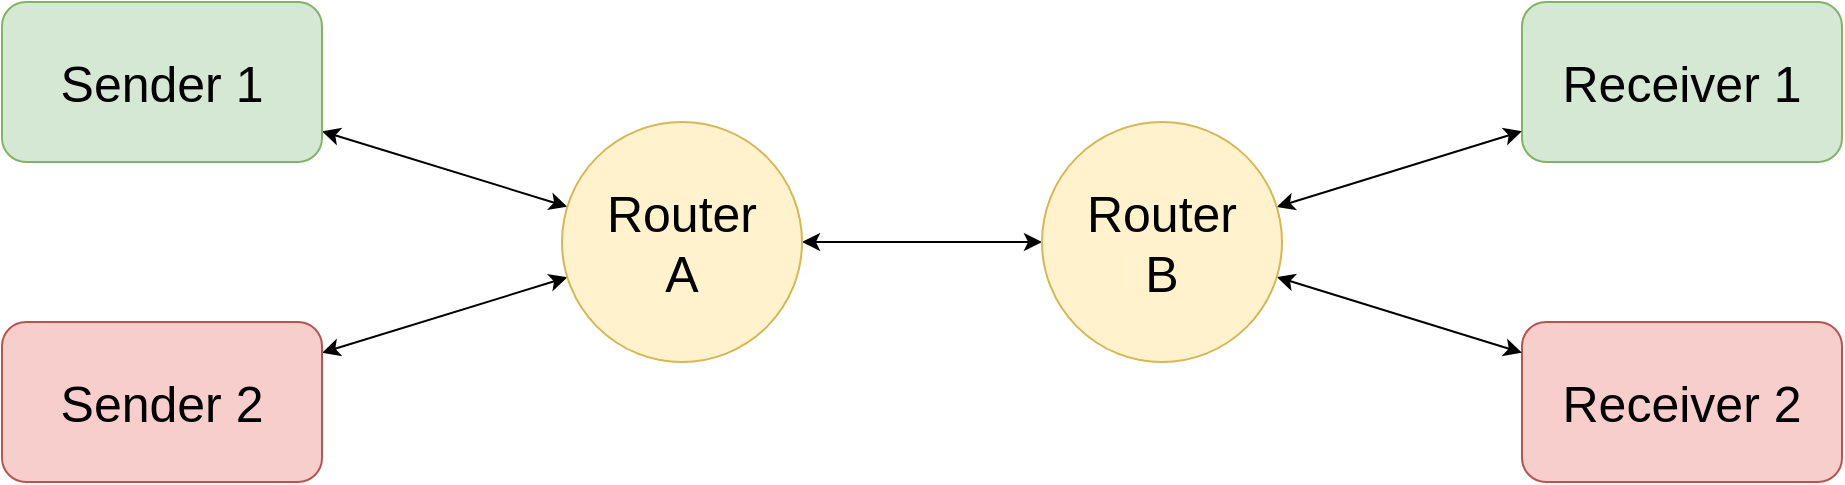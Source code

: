 <mxfile version="16.5.5" type="device"><diagram id="4-Eexl7ycAONSdmFLFK7" name="Page-1"><mxGraphModel dx="1418" dy="750" grid="1" gridSize="10" guides="1" tooltips="1" connect="1" arrows="1" fold="1" page="1" pageScale="1" pageWidth="850" pageHeight="1100" math="0" shadow="0"><root><mxCell id="0"/><mxCell id="1" parent="0"/><mxCell id="D3B2QtIwEZs7hfui5433-13" style="edgeStyle=none;rounded=0;orthogonalLoop=1;jettySize=auto;html=1;fontSize=25;startArrow=classic;startFill=1;" edge="1" parent="1" source="D3B2QtIwEZs7hfui5433-2" target="D3B2QtIwEZs7hfui5433-6"><mxGeometry relative="1" as="geometry"/></mxCell><mxCell id="D3B2QtIwEZs7hfui5433-2" value="&lt;font style=&quot;font-size: 25px&quot;&gt;Sender 2&lt;br&gt;&lt;/font&gt;" style="rounded=1;whiteSpace=wrap;html=1;fillColor=#f8cecc;strokeColor=#b85450;" vertex="1" parent="1"><mxGeometry y="320" width="160" height="80" as="geometry"/></mxCell><mxCell id="D3B2QtIwEZs7hfui5433-14" style="edgeStyle=none;rounded=0;orthogonalLoop=1;jettySize=auto;html=1;fontSize=25;startArrow=classic;startFill=1;" edge="1" parent="1" source="D3B2QtIwEZs7hfui5433-3" target="D3B2QtIwEZs7hfui5433-6"><mxGeometry relative="1" as="geometry"/></mxCell><mxCell id="D3B2QtIwEZs7hfui5433-3" value="&lt;font style=&quot;font-size: 25px&quot;&gt;Sender 1&lt;br&gt;&lt;/font&gt;" style="rounded=1;whiteSpace=wrap;html=1;fillColor=#d5e8d4;strokeColor=#82b366;" vertex="1" parent="1"><mxGeometry y="160" width="160" height="80" as="geometry"/></mxCell><mxCell id="D3B2QtIwEZs7hfui5433-4" value="&lt;font style=&quot;font-size: 25px&quot;&gt;Receiver 2&lt;br&gt;&lt;/font&gt;" style="rounded=1;whiteSpace=wrap;html=1;fillColor=#f8cecc;strokeColor=#b85450;" vertex="1" parent="1"><mxGeometry x="760" y="320" width="160" height="80" as="geometry"/></mxCell><mxCell id="D3B2QtIwEZs7hfui5433-5" value="&lt;font style=&quot;font-size: 25px&quot;&gt;Receiver 1&lt;/font&gt;" style="rounded=1;whiteSpace=wrap;html=1;fillColor=#d5e8d4;strokeColor=#82b366;" vertex="1" parent="1"><mxGeometry x="760" y="160" width="160" height="80" as="geometry"/></mxCell><mxCell id="D3B2QtIwEZs7hfui5433-10" style="edgeStyle=none;rounded=0;orthogonalLoop=1;jettySize=auto;html=1;startArrow=classic;startFill=1;" edge="1" parent="1" source="D3B2QtIwEZs7hfui5433-6" target="D3B2QtIwEZs7hfui5433-7"><mxGeometry relative="1" as="geometry"/></mxCell><mxCell id="D3B2QtIwEZs7hfui5433-6" value="&lt;div style=&quot;font-size: 25px&quot;&gt;&lt;font style=&quot;font-size: 25px&quot;&gt;Router&lt;/font&gt;&lt;/div&gt;&lt;div style=&quot;font-size: 25px&quot;&gt;&lt;font style=&quot;font-size: 25px&quot;&gt;A&lt;br&gt;&lt;/font&gt;&lt;/div&gt;" style="ellipse;whiteSpace=wrap;html=1;aspect=fixed;fillColor=#fff2cc;strokeColor=#d6b656;" vertex="1" parent="1"><mxGeometry x="280" y="220" width="120" height="120" as="geometry"/></mxCell><mxCell id="D3B2QtIwEZs7hfui5433-11" style="edgeStyle=none;rounded=0;orthogonalLoop=1;jettySize=auto;html=1;startArrow=classic;startFill=1;" edge="1" parent="1" source="D3B2QtIwEZs7hfui5433-7" target="D3B2QtIwEZs7hfui5433-5"><mxGeometry relative="1" as="geometry"/></mxCell><mxCell id="D3B2QtIwEZs7hfui5433-12" style="edgeStyle=none;rounded=0;orthogonalLoop=1;jettySize=auto;html=1;startArrow=classic;startFill=1;" edge="1" parent="1" source="D3B2QtIwEZs7hfui5433-7" target="D3B2QtIwEZs7hfui5433-4"><mxGeometry relative="1" as="geometry"/></mxCell><mxCell id="D3B2QtIwEZs7hfui5433-7" value="&lt;div style=&quot;font-size: 25px&quot;&gt;&lt;font style=&quot;font-size: 25px&quot;&gt;Router&lt;/font&gt;&lt;/div&gt;&lt;div style=&quot;font-size: 25px&quot;&gt;&lt;font style=&quot;font-size: 25px&quot;&gt;B&lt;br&gt;&lt;/font&gt;&lt;/div&gt;" style="ellipse;whiteSpace=wrap;html=1;aspect=fixed;fillColor=#fff2cc;strokeColor=#d6b656;" vertex="1" parent="1"><mxGeometry x="520" y="220" width="120" height="120" as="geometry"/></mxCell></root></mxGraphModel></diagram></mxfile>
